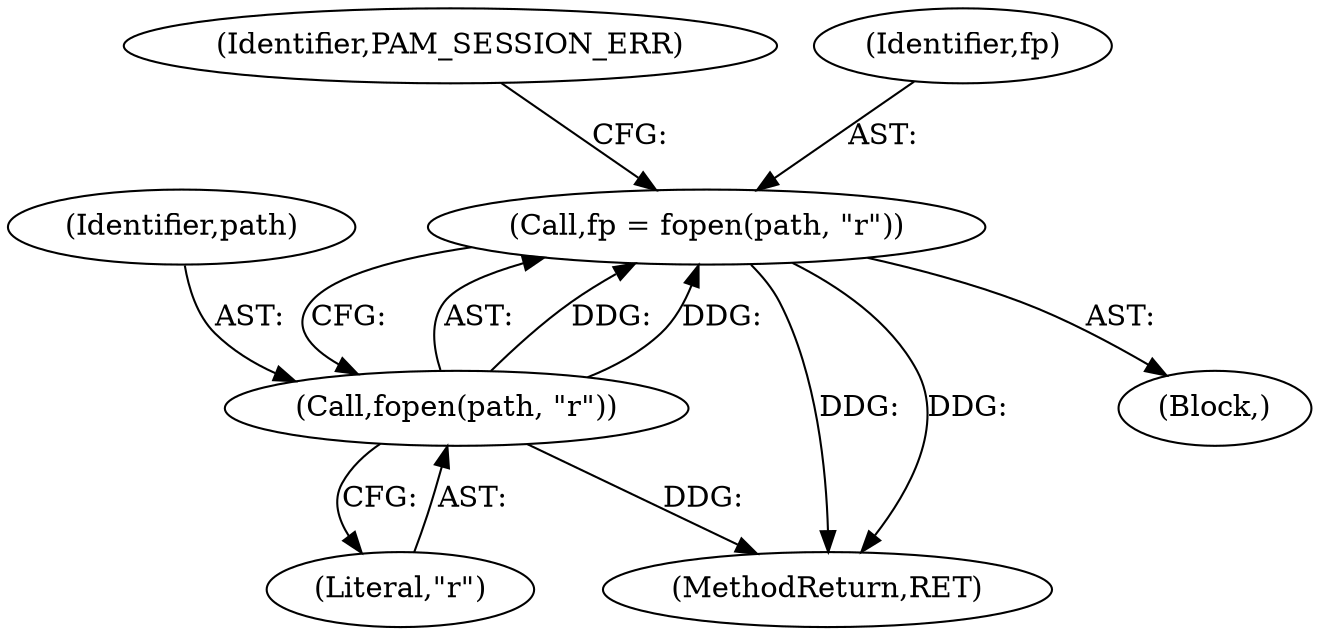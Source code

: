 digraph "0_altlinux_ffe7058c70253d574b1963c7c93002bd410fddc9@API" {
"1000166" [label="(Call,fp = fopen(path, \"r\"))"];
"1000168" [label="(Call,fopen(path, \"r\"))"];
"1000166" [label="(Call,fp = fopen(path, \"r\"))"];
"1000254" [label="(MethodReturn,RET)"];
"1000114" [label="(Block,)"];
"1000170" [label="(Literal,\"r\")"];
"1000168" [label="(Call,fopen(path, \"r\"))"];
"1000172" [label="(Identifier,PAM_SESSION_ERR)"];
"1000169" [label="(Identifier,path)"];
"1000167" [label="(Identifier,fp)"];
"1000166" -> "1000114"  [label="AST: "];
"1000166" -> "1000168"  [label="CFG: "];
"1000167" -> "1000166"  [label="AST: "];
"1000168" -> "1000166"  [label="AST: "];
"1000172" -> "1000166"  [label="CFG: "];
"1000166" -> "1000254"  [label="DDG: "];
"1000166" -> "1000254"  [label="DDG: "];
"1000168" -> "1000166"  [label="DDG: "];
"1000168" -> "1000166"  [label="DDG: "];
"1000168" -> "1000170"  [label="CFG: "];
"1000169" -> "1000168"  [label="AST: "];
"1000170" -> "1000168"  [label="AST: "];
"1000168" -> "1000254"  [label="DDG: "];
}

